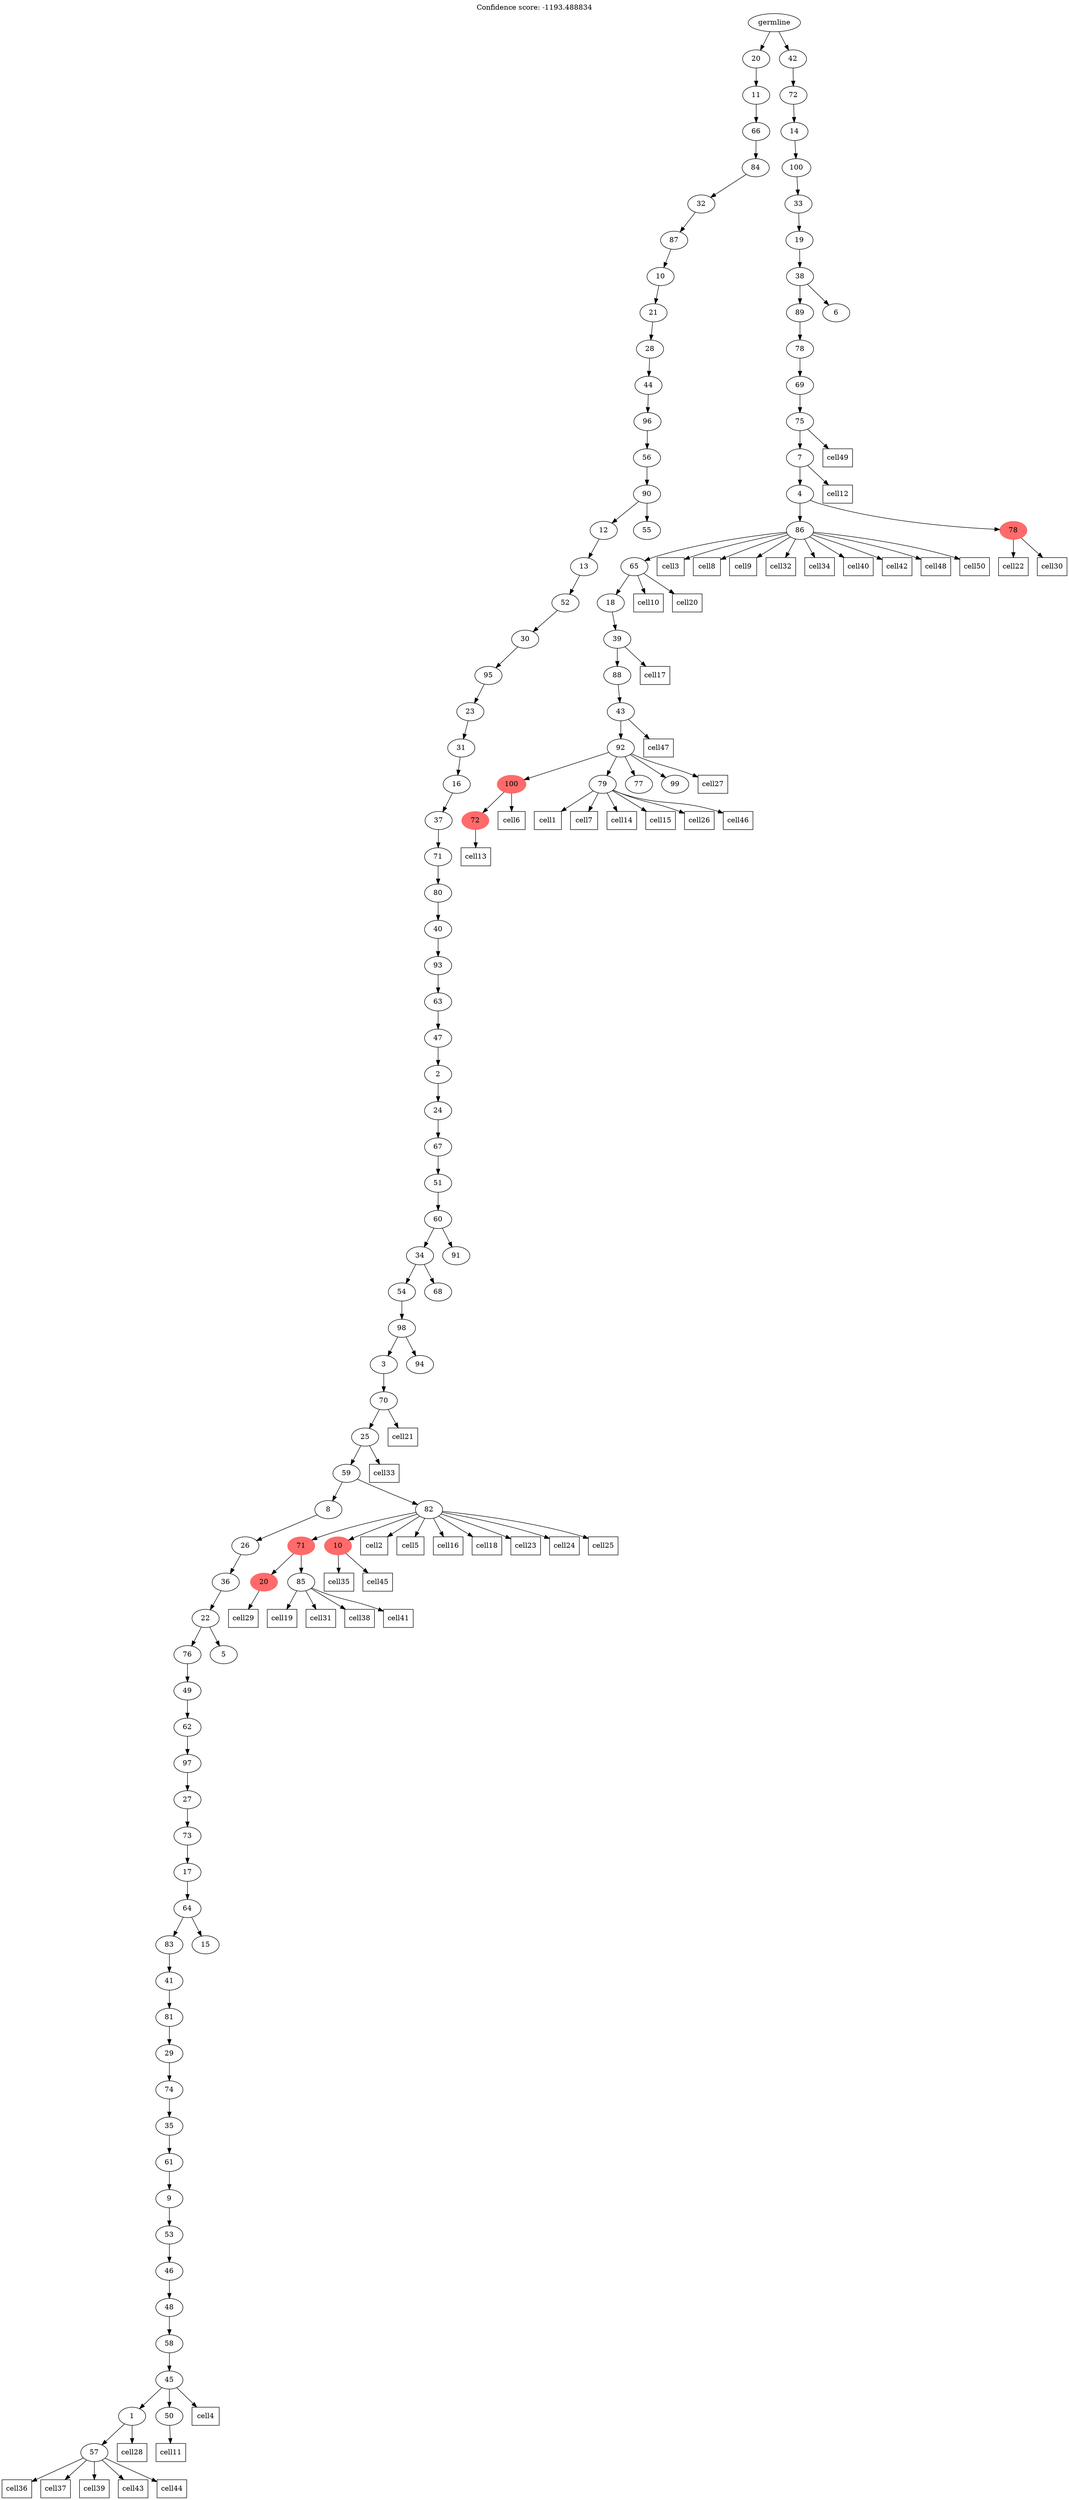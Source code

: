 digraph g {
	"99" -> "100";
	"100" [label="57"];
	"97" -> "98";
	"98" [label="50"];
	"97" -> "99";
	"99" [label="1"];
	"96" -> "97";
	"97" [label="45"];
	"95" -> "96";
	"96" [label="58"];
	"94" -> "95";
	"95" [label="48"];
	"93" -> "94";
	"94" [label="46"];
	"92" -> "93";
	"93" [label="53"];
	"91" -> "92";
	"92" [label="9"];
	"90" -> "91";
	"91" [label="61"];
	"89" -> "90";
	"90" [label="35"];
	"88" -> "89";
	"89" [label="74"];
	"87" -> "88";
	"88" [label="29"];
	"86" -> "87";
	"87" [label="81"];
	"85" -> "86";
	"86" [label="41"];
	"84" -> "85";
	"85" [label="83"];
	"84" -> "101";
	"101" [label="15"];
	"83" -> "84";
	"84" [label="64"];
	"82" -> "83";
	"83" [label="17"];
	"81" -> "82";
	"82" [label="73"];
	"80" -> "81";
	"81" [label="27"];
	"79" -> "80";
	"80" [label="97"];
	"78" -> "79";
	"79" [label="62"];
	"77" -> "78";
	"78" [label="49"];
	"76" -> "77";
	"77" [label="76"];
	"76" -> "102";
	"102" [label="5"];
	"75" -> "76";
	"76" [label="22"];
	"74" -> "75";
	"75" [label="36"];
	"73" -> "74";
	"74" [label="26"];
	"69" -> "70";
	"70" [color=indianred1, style=filled, label="20"];
	"69" -> "71";
	"71" [label="85"];
	"68" -> "69";
	"69" [color=indianred1, style=filled, label="71"];
	"68" -> "72";
	"72" [color=indianred1, style=filled, label="10"];
	"67" -> "68";
	"68" [label="82"];
	"67" -> "73";
	"73" [label="8"];
	"66" -> "67";
	"67" [label="59"];
	"65" -> "66";
	"66" [label="25"];
	"64" -> "65";
	"65" [label="70"];
	"63" -> "64";
	"64" [label="3"];
	"63" -> "103";
	"103" [label="94"];
	"62" -> "63";
	"63" [label="98"];
	"61" -> "62";
	"62" [label="54"];
	"61" -> "104";
	"104" [label="68"];
	"60" -> "61";
	"61" [label="34"];
	"60" -> "105";
	"105" [label="91"];
	"59" -> "60";
	"60" [label="60"];
	"58" -> "59";
	"59" [label="51"];
	"57" -> "58";
	"58" [label="67"];
	"56" -> "57";
	"57" [label="24"];
	"55" -> "56";
	"56" [label="2"];
	"54" -> "55";
	"55" [label="47"];
	"53" -> "54";
	"54" [label="63"];
	"52" -> "53";
	"53" [label="93"];
	"51" -> "52";
	"52" [label="40"];
	"50" -> "51";
	"51" [label="80"];
	"49" -> "50";
	"50" [label="71"];
	"48" -> "49";
	"49" [label="37"];
	"47" -> "48";
	"48" [label="16"];
	"46" -> "47";
	"47" [label="31"];
	"45" -> "46";
	"46" [label="23"];
	"44" -> "45";
	"45" [label="95"];
	"43" -> "44";
	"44" [label="30"];
	"42" -> "43";
	"43" [label="52"];
	"41" -> "42";
	"42" [label="13"];
	"40" -> "41";
	"41" [label="12"];
	"40" -> "106";
	"106" [label="55"];
	"39" -> "40";
	"40" [label="90"];
	"38" -> "39";
	"39" [label="56"];
	"37" -> "38";
	"38" [label="96"];
	"36" -> "37";
	"37" [label="44"];
	"35" -> "36";
	"36" [label="28"];
	"34" -> "35";
	"35" [label="21"];
	"33" -> "34";
	"34" [label="10"];
	"32" -> "33";
	"33" [label="87"];
	"31" -> "32";
	"32" [label="32"];
	"30" -> "31";
	"31" [label="84"];
	"29" -> "30";
	"30" [label="66"];
	"28" -> "29";
	"29" [label="11"];
	"22" -> "23";
	"23" [color=indianred1, style=filled, label="72"];
	"20" -> "21";
	"21" [label="79"];
	"20" -> "22";
	"22" [color=indianred1, style=filled, label="100"];
	"20" -> "24";
	"24" [label="77"];
	"20" -> "25";
	"25" [label="99"];
	"19" -> "20";
	"20" [label="92"];
	"18" -> "19";
	"19" [label="43"];
	"17" -> "18";
	"18" [label="88"];
	"16" -> "17";
	"17" [label="39"];
	"15" -> "16";
	"16" [label="18"];
	"14" -> "15";
	"15" [label="65"];
	"13" -> "14";
	"14" [label="86"];
	"13" -> "26";
	"26" [color=indianred1, style=filled, label="78"];
	"12" -> "13";
	"13" [label="4"];
	"11" -> "12";
	"12" [label="7"];
	"10" -> "11";
	"11" [label="75"];
	"9" -> "10";
	"10" [label="69"];
	"8" -> "9";
	"9" [label="78"];
	"7" -> "8";
	"8" [label="89"];
	"7" -> "27";
	"27" [label="6"];
	"6" -> "7";
	"7" [label="38"];
	"5" -> "6";
	"6" [label="19"];
	"4" -> "5";
	"5" [label="33"];
	"3" -> "4";
	"4" [label="100"];
	"2" -> "3";
	"3" [label="14"];
	"1" -> "2";
	"2" [label="72"];
	"0" -> "1";
	"1" [label="42"];
	"0" -> "28";
	"28" [label="20"];
	"0" [label="germline"];
	"21" -> "cell1";
	"cell1" [shape=box];
	"68" -> "cell2";
	"cell2" [shape=box];
	"14" -> "cell3";
	"cell3" [shape=box];
	"97" -> "cell4";
	"cell4" [shape=box];
	"68" -> "cell5";
	"cell5" [shape=box];
	"22" -> "cell6";
	"cell6" [shape=box];
	"21" -> "cell7";
	"cell7" [shape=box];
	"14" -> "cell8";
	"cell8" [shape=box];
	"14" -> "cell9";
	"cell9" [shape=box];
	"15" -> "cell10";
	"cell10" [shape=box];
	"98" -> "cell11";
	"cell11" [shape=box];
	"12" -> "cell12";
	"cell12" [shape=box];
	"23" -> "cell13";
	"cell13" [shape=box];
	"21" -> "cell14";
	"cell14" [shape=box];
	"21" -> "cell15";
	"cell15" [shape=box];
	"68" -> "cell16";
	"cell16" [shape=box];
	"17" -> "cell17";
	"cell17" [shape=box];
	"68" -> "cell18";
	"cell18" [shape=box];
	"71" -> "cell19";
	"cell19" [shape=box];
	"15" -> "cell20";
	"cell20" [shape=box];
	"65" -> "cell21";
	"cell21" [shape=box];
	"26" -> "cell22";
	"cell22" [shape=box];
	"68" -> "cell23";
	"cell23" [shape=box];
	"68" -> "cell24";
	"cell24" [shape=box];
	"68" -> "cell25";
	"cell25" [shape=box];
	"21" -> "cell26";
	"cell26" [shape=box];
	"20" -> "cell27";
	"cell27" [shape=box];
	"99" -> "cell28";
	"cell28" [shape=box];
	"70" -> "cell29";
	"cell29" [shape=box];
	"26" -> "cell30";
	"cell30" [shape=box];
	"71" -> "cell31";
	"cell31" [shape=box];
	"14" -> "cell32";
	"cell32" [shape=box];
	"66" -> "cell33";
	"cell33" [shape=box];
	"14" -> "cell34";
	"cell34" [shape=box];
	"72" -> "cell35";
	"cell35" [shape=box];
	"100" -> "cell36";
	"cell36" [shape=box];
	"100" -> "cell37";
	"cell37" [shape=box];
	"71" -> "cell38";
	"cell38" [shape=box];
	"100" -> "cell39";
	"cell39" [shape=box];
	"14" -> "cell40";
	"cell40" [shape=box];
	"71" -> "cell41";
	"cell41" [shape=box];
	"14" -> "cell42";
	"cell42" [shape=box];
	"100" -> "cell43";
	"cell43" [shape=box];
	"100" -> "cell44";
	"cell44" [shape=box];
	"72" -> "cell45";
	"cell45" [shape=box];
	"21" -> "cell46";
	"cell46" [shape=box];
	"19" -> "cell47";
	"cell47" [shape=box];
	"14" -> "cell48";
	"cell48" [shape=box];
	"11" -> "cell49";
	"cell49" [shape=box];
	"14" -> "cell50";
	"cell50" [shape=box];
	labelloc="t";
	label="Confidence score: -1193.488834";
}
